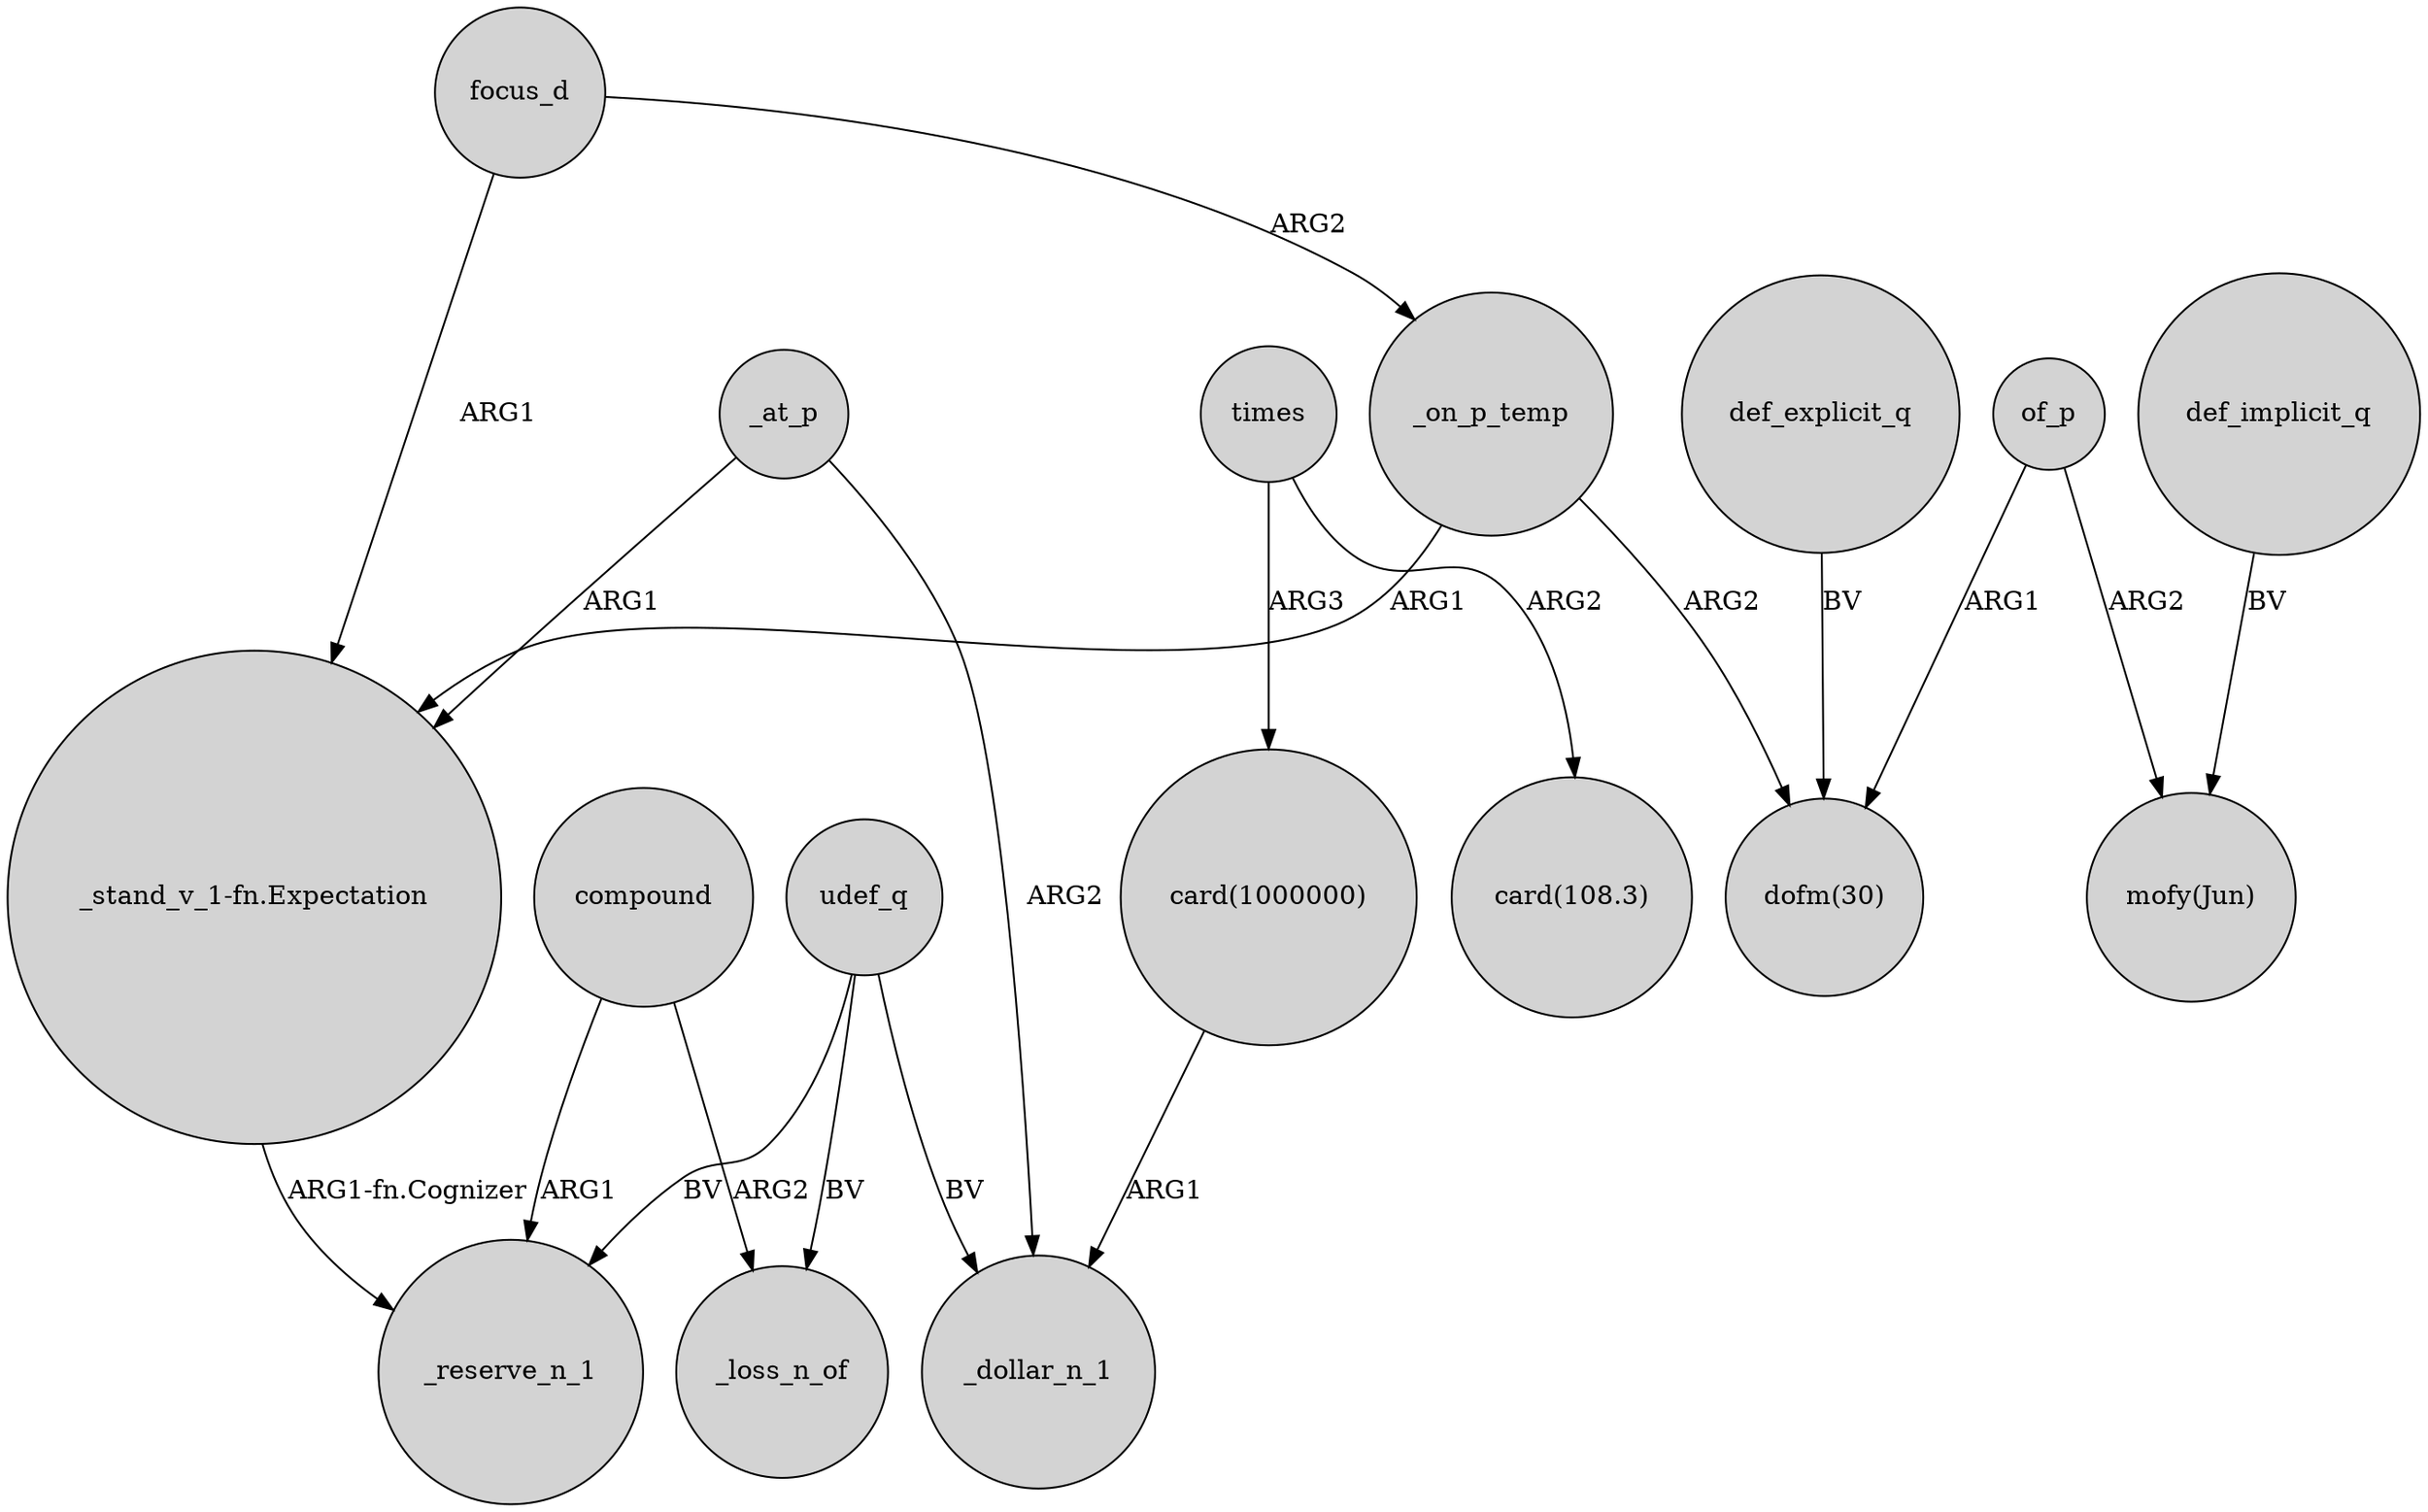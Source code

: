 digraph {
	node [shape=circle style=filled]
	focus_d -> _on_p_temp [label=ARG2]
	udef_q -> _reserve_n_1 [label=BV]
	focus_d -> "_stand_v_1-fn.Expectation" [label=ARG1]
	"_stand_v_1-fn.Expectation" -> _reserve_n_1 [label="ARG1-fn.Cognizer"]
	_at_p -> "_stand_v_1-fn.Expectation" [label=ARG1]
	times -> "card(1000000)" [label=ARG3]
	def_explicit_q -> "dofm(30)" [label=BV]
	def_implicit_q -> "mofy(Jun)" [label=BV]
	_at_p -> _dollar_n_1 [label=ARG2]
	_on_p_temp -> "dofm(30)" [label=ARG2]
	udef_q -> _loss_n_of [label=BV]
	udef_q -> _dollar_n_1 [label=BV]
	"card(1000000)" -> _dollar_n_1 [label=ARG1]
	compound -> _reserve_n_1 [label=ARG1]
	compound -> _loss_n_of [label=ARG2]
	_on_p_temp -> "_stand_v_1-fn.Expectation" [label=ARG1]
	of_p -> "dofm(30)" [label=ARG1]
	of_p -> "mofy(Jun)" [label=ARG2]
	times -> "card(108.3)" [label=ARG2]
}
